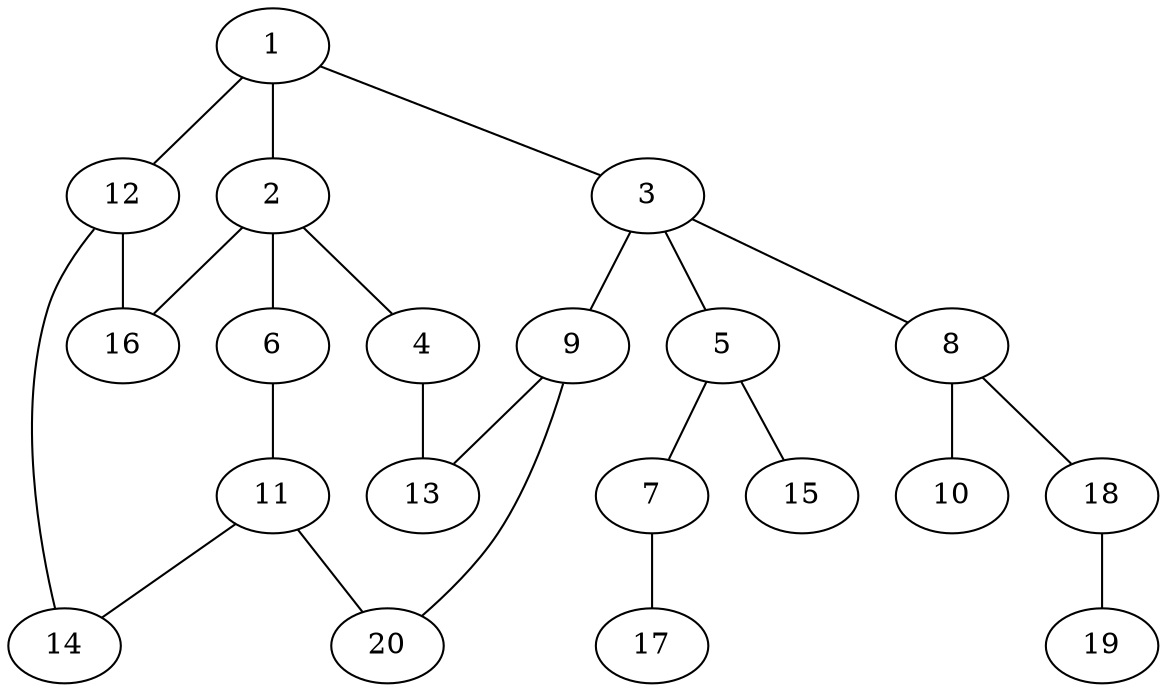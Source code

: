 graph graphname {1--2
1--3
1--12
2--4
2--6
2--16
3--5
3--8
3--9
4--13
5--7
5--15
6--11
7--17
8--10
8--18
9--13
9--20
11--14
11--20
12--14
12--16
18--19
}